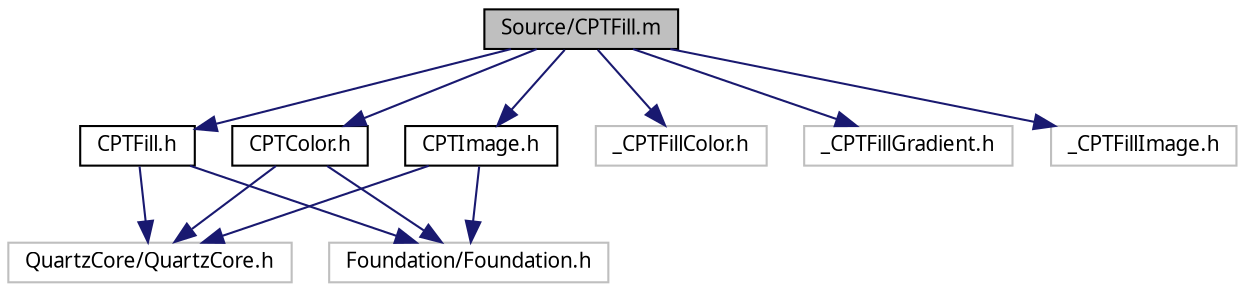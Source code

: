 digraph G
{
  bgcolor="transparent";
  edge [fontname="Lucinda Grande",fontsize="10",labelfontname="Lucinda Grande",labelfontsize="10"];
  node [fontname="Lucinda Grande",fontsize="10",shape=record];
  Node1 [label="Source/CPTFill.m",height=0.2,width=0.4,color="black", fillcolor="grey75", style="filled" fontcolor="black"];
  Node1 -> Node2 [color="midnightblue",fontsize="10",style="solid",fontname="Lucinda Grande"];
  Node2 [label="CPTFill.h",height=0.2,width=0.4,color="black",URL="$_c_p_t_fill_8h.html"];
  Node2 -> Node3 [color="midnightblue",fontsize="10",style="solid",fontname="Lucinda Grande"];
  Node3 [label="QuartzCore/QuartzCore.h",height=0.2,width=0.4,color="grey75"];
  Node2 -> Node4 [color="midnightblue",fontsize="10",style="solid",fontname="Lucinda Grande"];
  Node4 [label="Foundation/Foundation.h",height=0.2,width=0.4,color="grey75"];
  Node1 -> Node5 [color="midnightblue",fontsize="10",style="solid",fontname="Lucinda Grande"];
  Node5 [label="CPTColor.h",height=0.2,width=0.4,color="black",URL="$_c_p_t_color_8h.html"];
  Node5 -> Node3 [color="midnightblue",fontsize="10",style="solid",fontname="Lucinda Grande"];
  Node5 -> Node4 [color="midnightblue",fontsize="10",style="solid",fontname="Lucinda Grande"];
  Node1 -> Node6 [color="midnightblue",fontsize="10",style="solid",fontname="Lucinda Grande"];
  Node6 [label="CPTImage.h",height=0.2,width=0.4,color="black",URL="$_c_p_t_image_8h.html"];
  Node6 -> Node3 [color="midnightblue",fontsize="10",style="solid",fontname="Lucinda Grande"];
  Node6 -> Node4 [color="midnightblue",fontsize="10",style="solid",fontname="Lucinda Grande"];
  Node1 -> Node7 [color="midnightblue",fontsize="10",style="solid",fontname="Lucinda Grande"];
  Node7 [label="_CPTFillColor.h",height=0.2,width=0.4,color="grey75"];
  Node1 -> Node8 [color="midnightblue",fontsize="10",style="solid",fontname="Lucinda Grande"];
  Node8 [label="_CPTFillGradient.h",height=0.2,width=0.4,color="grey75"];
  Node1 -> Node9 [color="midnightblue",fontsize="10",style="solid",fontname="Lucinda Grande"];
  Node9 [label="_CPTFillImage.h",height=0.2,width=0.4,color="grey75"];
}
